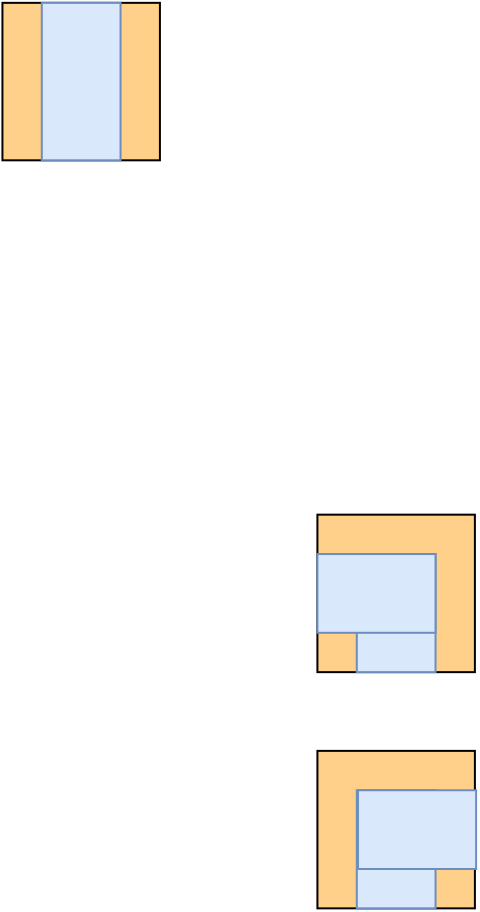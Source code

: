 <mxfile version="21.5.0" type="github">
  <diagram name="Page-1" id="2VUvKDMOOLKdO6o08y5Y">
    <mxGraphModel dx="956" dy="531" grid="1" gridSize="19.685" guides="1" tooltips="1" connect="1" arrows="1" fold="1" page="1" pageScale="1" pageWidth="827" pageHeight="1169" math="0" shadow="0">
      <root>
        <mxCell id="0" />
        <mxCell id="1" parent="0" />
        <mxCell id="P98hvPGVPlMy8sSOjnku-1" value="" style="rounded=0;whiteSpace=wrap;html=1;fillColor=#FFD08A;strokeColor=#000000;" vertex="1" parent="1">
          <mxGeometry x="236.22" y="98.42" width="78.74" height="78.74" as="geometry" />
        </mxCell>
        <mxCell id="P98hvPGVPlMy8sSOjnku-4" value="" style="rounded=0;whiteSpace=wrap;html=1;fillColor=#dae8fc;strokeColor=#6c8ebf;strokeWidth=1;" vertex="1" parent="1">
          <mxGeometry x="255.9" y="98.42" width="39.37" height="78.74" as="geometry" />
        </mxCell>
        <mxCell id="P98hvPGVPlMy8sSOjnku-6" value="" style="rounded=0;whiteSpace=wrap;html=1;fillColor=#FFD08A;strokeColor=#000000;" vertex="1" parent="1">
          <mxGeometry x="393.705" y="354.335" width="78.74" height="78.74" as="geometry" />
        </mxCell>
        <mxCell id="P98hvPGVPlMy8sSOjnku-7" value="" style="rounded=0;whiteSpace=wrap;html=1;fillColor=#dae8fc;strokeColor=#6c8ebf;strokeWidth=1;" vertex="1" parent="1">
          <mxGeometry x="413.39" y="374.02" width="39.37" height="59.05" as="geometry" />
        </mxCell>
        <mxCell id="P98hvPGVPlMy8sSOjnku-8" value="" style="rounded=0;whiteSpace=wrap;html=1;fillColor=#dae8fc;strokeColor=#6c8ebf;strokeWidth=1;" vertex="1" parent="1">
          <mxGeometry x="393.7" y="374.02" width="59.06" height="39.37" as="geometry" />
        </mxCell>
        <mxCell id="P98hvPGVPlMy8sSOjnku-12" value="" style="rounded=0;whiteSpace=wrap;html=1;fillColor=#FFD08A;strokeColor=#000000;" vertex="1" parent="1">
          <mxGeometry x="393.71" y="472.44" width="78.74" height="78.74" as="geometry" />
        </mxCell>
        <mxCell id="P98hvPGVPlMy8sSOjnku-13" value="" style="rounded=0;whiteSpace=wrap;html=1;fillColor=#dae8fc;strokeColor=#6c8ebf;strokeWidth=1;" vertex="1" parent="1">
          <mxGeometry x="413.395" y="492.125" width="39.37" height="59.05" as="geometry" />
        </mxCell>
        <mxCell id="P98hvPGVPlMy8sSOjnku-14" value="" style="rounded=0;whiteSpace=wrap;html=1;fillColor=#dae8fc;strokeColor=#6c8ebf;strokeWidth=1;" vertex="1" parent="1">
          <mxGeometry x="414.005" y="492.125" width="59.06" height="39.37" as="geometry" />
        </mxCell>
      </root>
    </mxGraphModel>
  </diagram>
</mxfile>
